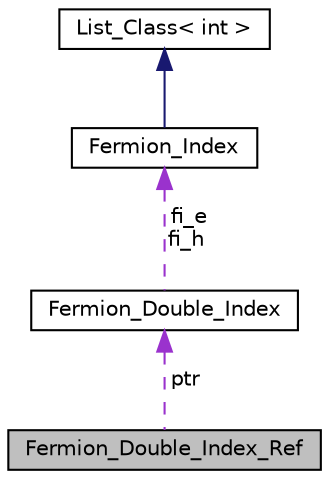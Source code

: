 digraph "Fermion_Double_Index_Ref"
{
  edge [fontname="Helvetica",fontsize="10",labelfontname="Helvetica",labelfontsize="10"];
  node [fontname="Helvetica",fontsize="10",shape=record];
  Node1 [label="Fermion_Double_Index_Ref",height=0.2,width=0.4,color="black", fillcolor="grey75", style="filled", fontcolor="black"];
  Node2 -> Node1 [dir="back",color="darkorchid3",fontsize="10",style="dashed",label=" ptr" ,fontname="Helvetica"];
  Node2 [label="Fermion_Double_Index",height=0.2,width=0.4,color="black", fillcolor="white", style="filled",URL="$classFermion__Double__Index.html"];
  Node3 -> Node2 [dir="back",color="darkorchid3",fontsize="10",style="dashed",label=" fi_e\nfi_h" ,fontname="Helvetica"];
  Node3 [label="Fermion_Index",height=0.2,width=0.4,color="black", fillcolor="white", style="filled",URL="$structFermion__Index.html"];
  Node4 -> Node3 [dir="back",color="midnightblue",fontsize="10",style="solid",fontname="Helvetica"];
  Node4 [label="List_Class\< int \>",height=0.2,width=0.4,color="black", fillcolor="white", style="filled",URL="$classList__Class.html"];
}
